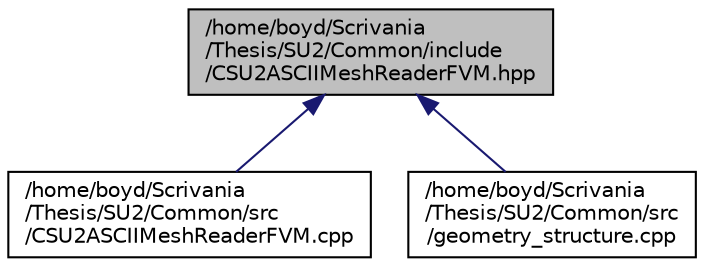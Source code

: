 digraph "/home/boyd/Scrivania/Thesis/SU2/Common/include/CSU2ASCIIMeshReaderFVM.hpp"
{
  edge [fontname="Helvetica",fontsize="10",labelfontname="Helvetica",labelfontsize="10"];
  node [fontname="Helvetica",fontsize="10",shape=record];
  Node30 [label="/home/boyd/Scrivania\l/Thesis/SU2/Common/include\l/CSU2ASCIIMeshReaderFVM.hpp",height=0.2,width=0.4,color="black", fillcolor="grey75", style="filled", fontcolor="black"];
  Node30 -> Node31 [dir="back",color="midnightblue",fontsize="10",style="solid",fontname="Helvetica"];
  Node31 [label="/home/boyd/Scrivania\l/Thesis/SU2/Common/src\l/CSU2ASCIIMeshReaderFVM.cpp",height=0.2,width=0.4,color="black", fillcolor="white", style="filled",URL="$_c_s_u2_a_s_c_i_i_mesh_reader_f_v_m_8cpp.html",tooltip="Reads a native SU2 ASCII grid into linear partitions for the finite volume solver (FVM)..."];
  Node30 -> Node32 [dir="back",color="midnightblue",fontsize="10",style="solid",fontname="Helvetica"];
  Node32 [label="/home/boyd/Scrivania\l/Thesis/SU2/Common/src\l/geometry_structure.cpp",height=0.2,width=0.4,color="black", fillcolor="white", style="filled",URL="$geometry__structure_8cpp.html",tooltip="Main subroutines for creating the primal grid and multigrid structure. "];
}
